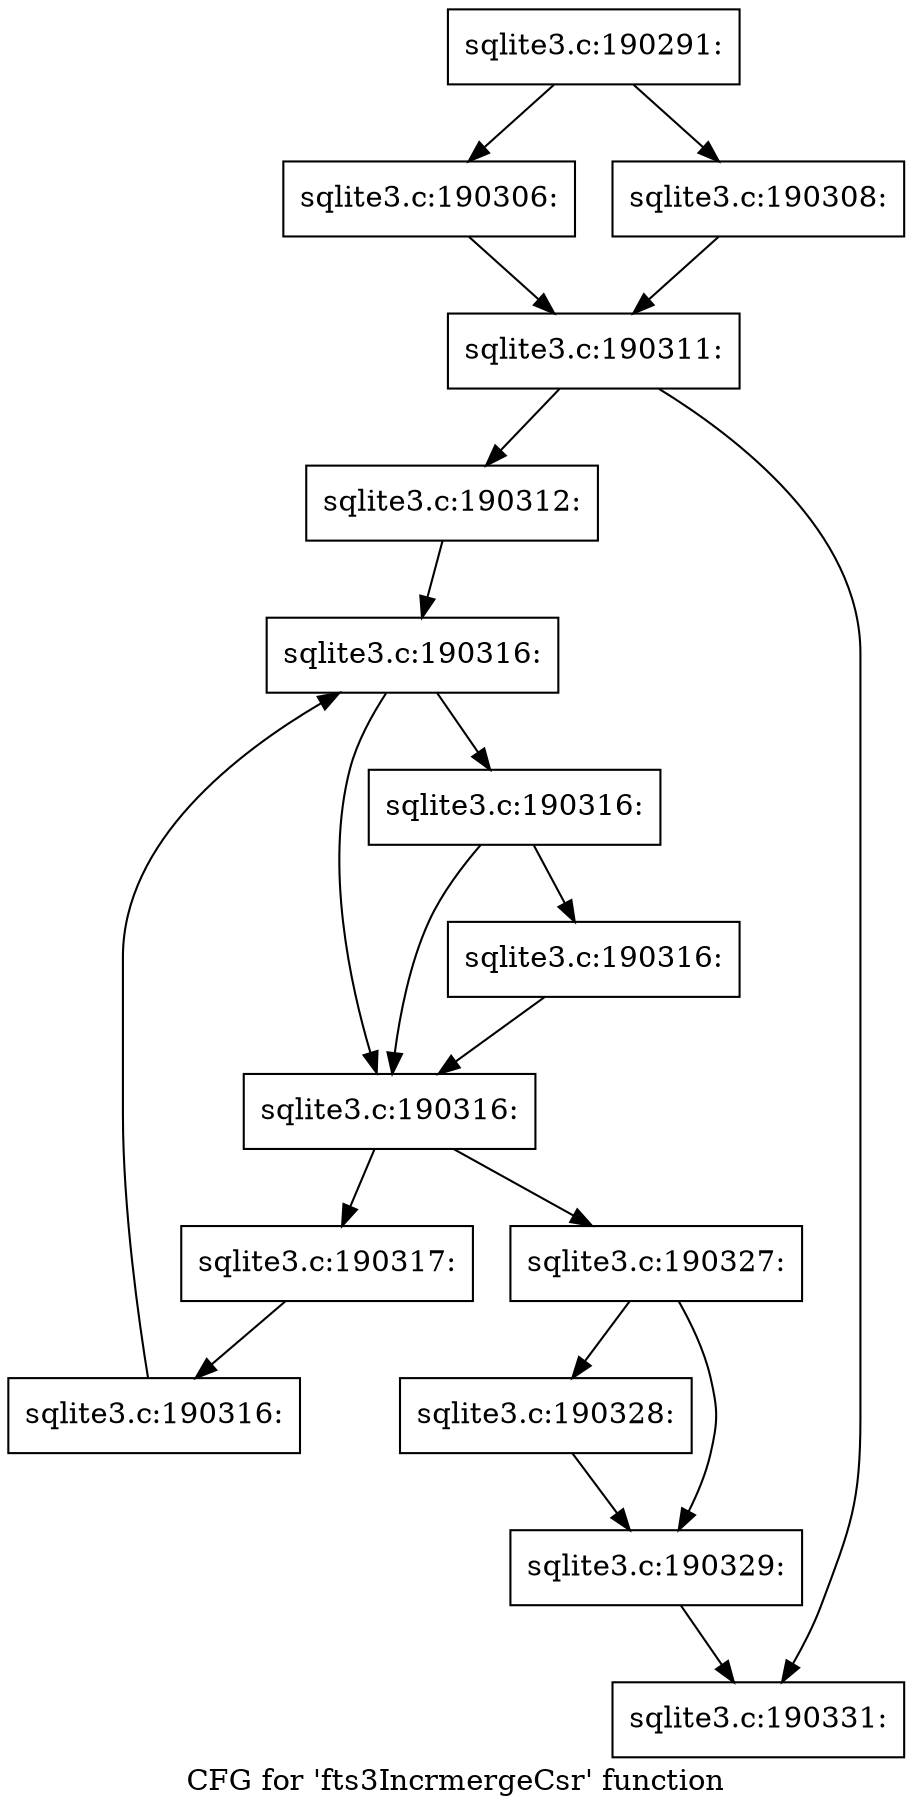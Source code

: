 digraph "CFG for 'fts3IncrmergeCsr' function" {
	label="CFG for 'fts3IncrmergeCsr' function";

	Node0x55c0fb168230 [shape=record,label="{sqlite3.c:190291:}"];
	Node0x55c0fb168230 -> Node0x55c0fb16d610;
	Node0x55c0fb168230 -> Node0x55c0fb16d6b0;
	Node0x55c0fb16d610 [shape=record,label="{sqlite3.c:190306:}"];
	Node0x55c0fb16d610 -> Node0x55c0fb16d660;
	Node0x55c0fb16d6b0 [shape=record,label="{sqlite3.c:190308:}"];
	Node0x55c0fb16d6b0 -> Node0x55c0fb16d660;
	Node0x55c0fb16d660 [shape=record,label="{sqlite3.c:190311:}"];
	Node0x55c0fb16d660 -> Node0x55c0fb16e700;
	Node0x55c0fb16d660 -> Node0x55c0fb16e750;
	Node0x55c0fb16e700 [shape=record,label="{sqlite3.c:190312:}"];
	Node0x55c0fb16e700 -> Node0x55c0fb16f4c0;
	Node0x55c0fb16f4c0 [shape=record,label="{sqlite3.c:190316:}"];
	Node0x55c0fb16f4c0 -> Node0x55c0fb16f800;
	Node0x55c0fb16f4c0 -> Node0x55c0fb16f760;
	Node0x55c0fb16f800 [shape=record,label="{sqlite3.c:190316:}"];
	Node0x55c0fb16f800 -> Node0x55c0fb16f7b0;
	Node0x55c0fb16f800 -> Node0x55c0fb16f760;
	Node0x55c0fb16f7b0 [shape=record,label="{sqlite3.c:190316:}"];
	Node0x55c0fb16f7b0 -> Node0x55c0fb16f760;
	Node0x55c0fb16f760 [shape=record,label="{sqlite3.c:190316:}"];
	Node0x55c0fb16f760 -> Node0x55c0fb16f6e0;
	Node0x55c0fb16f760 -> Node0x55c0fb16f310;
	Node0x55c0fb16f6e0 [shape=record,label="{sqlite3.c:190317:}"];
	Node0x55c0fb16f6e0 -> Node0x55c0fb16f650;
	Node0x55c0fb16f650 [shape=record,label="{sqlite3.c:190316:}"];
	Node0x55c0fb16f650 -> Node0x55c0fb16f4c0;
	Node0x55c0fb16f310 [shape=record,label="{sqlite3.c:190327:}"];
	Node0x55c0fb16f310 -> Node0x55c0fb1710c0;
	Node0x55c0fb16f310 -> Node0x55c0fb171da0;
	Node0x55c0fb1710c0 [shape=record,label="{sqlite3.c:190328:}"];
	Node0x55c0fb1710c0 -> Node0x55c0fb171da0;
	Node0x55c0fb171da0 [shape=record,label="{sqlite3.c:190329:}"];
	Node0x55c0fb171da0 -> Node0x55c0fb16e750;
	Node0x55c0fb16e750 [shape=record,label="{sqlite3.c:190331:}"];
}
